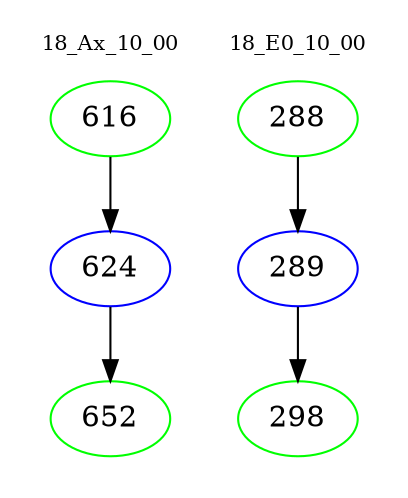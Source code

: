 digraph{
subgraph cluster_0 {
color = white
label = "18_Ax_10_00";
fontsize=10;
T0_616 [label="616", color="green"]
T0_616 -> T0_624 [color="black"]
T0_624 [label="624", color="blue"]
T0_624 -> T0_652 [color="black"]
T0_652 [label="652", color="green"]
}
subgraph cluster_1 {
color = white
label = "18_E0_10_00";
fontsize=10;
T1_288 [label="288", color="green"]
T1_288 -> T1_289 [color="black"]
T1_289 [label="289", color="blue"]
T1_289 -> T1_298 [color="black"]
T1_298 [label="298", color="green"]
}
}
